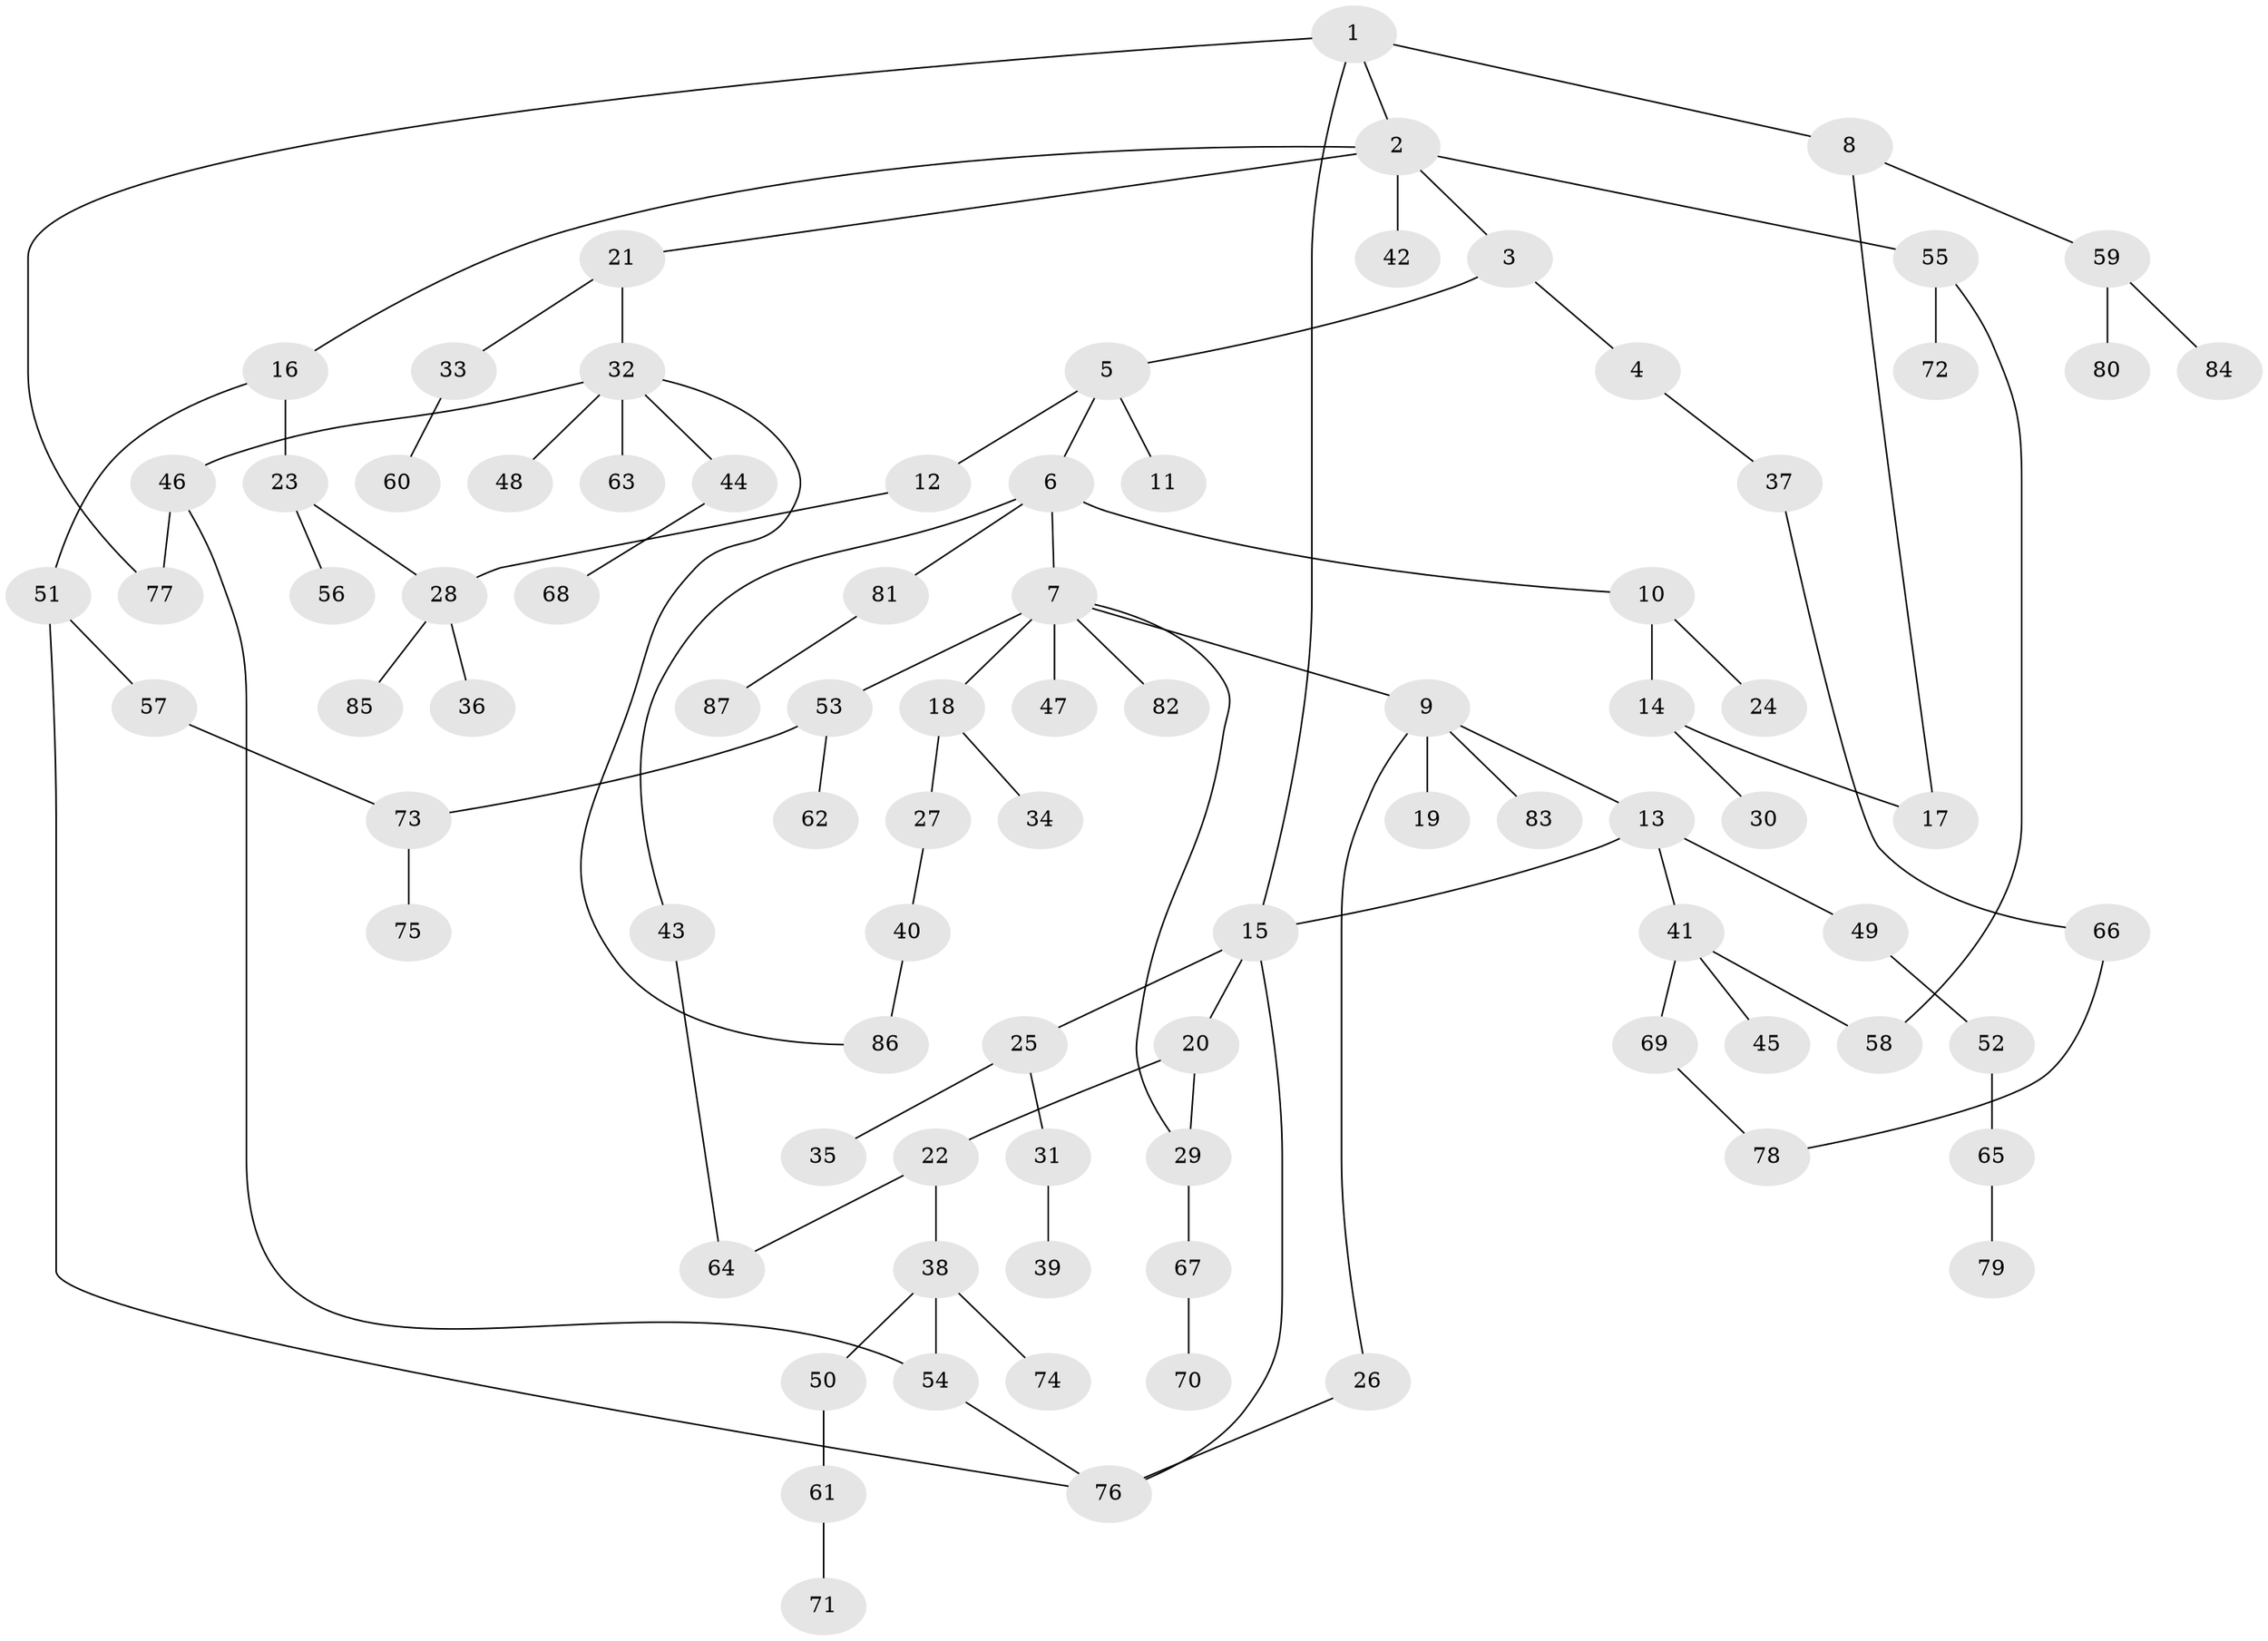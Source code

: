 // coarse degree distribution, {5: 0.05, 7: 0.03333333333333333, 3: 0.2, 2: 0.26666666666666666, 4: 0.06666666666666667, 6: 0.03333333333333333, 1: 0.35}
// Generated by graph-tools (version 1.1) at 2025/23/03/03/25 07:23:34]
// undirected, 87 vertices, 100 edges
graph export_dot {
graph [start="1"]
  node [color=gray90,style=filled];
  1;
  2;
  3;
  4;
  5;
  6;
  7;
  8;
  9;
  10;
  11;
  12;
  13;
  14;
  15;
  16;
  17;
  18;
  19;
  20;
  21;
  22;
  23;
  24;
  25;
  26;
  27;
  28;
  29;
  30;
  31;
  32;
  33;
  34;
  35;
  36;
  37;
  38;
  39;
  40;
  41;
  42;
  43;
  44;
  45;
  46;
  47;
  48;
  49;
  50;
  51;
  52;
  53;
  54;
  55;
  56;
  57;
  58;
  59;
  60;
  61;
  62;
  63;
  64;
  65;
  66;
  67;
  68;
  69;
  70;
  71;
  72;
  73;
  74;
  75;
  76;
  77;
  78;
  79;
  80;
  81;
  82;
  83;
  84;
  85;
  86;
  87;
  1 -- 2;
  1 -- 8;
  1 -- 77;
  1 -- 15;
  2 -- 3;
  2 -- 16;
  2 -- 21;
  2 -- 42;
  2 -- 55;
  3 -- 4;
  3 -- 5;
  4 -- 37;
  5 -- 6;
  5 -- 11;
  5 -- 12;
  6 -- 7;
  6 -- 10;
  6 -- 43;
  6 -- 81;
  7 -- 9;
  7 -- 18;
  7 -- 29;
  7 -- 47;
  7 -- 53;
  7 -- 82;
  8 -- 17;
  8 -- 59;
  9 -- 13;
  9 -- 19;
  9 -- 26;
  9 -- 83;
  10 -- 14;
  10 -- 24;
  12 -- 28;
  13 -- 15;
  13 -- 41;
  13 -- 49;
  14 -- 30;
  14 -- 17;
  15 -- 20;
  15 -- 25;
  15 -- 76;
  16 -- 23;
  16 -- 51;
  18 -- 27;
  18 -- 34;
  20 -- 22;
  20 -- 29;
  21 -- 32;
  21 -- 33;
  22 -- 38;
  22 -- 64;
  23 -- 28;
  23 -- 56;
  25 -- 31;
  25 -- 35;
  26 -- 76;
  27 -- 40;
  28 -- 36;
  28 -- 85;
  29 -- 67;
  31 -- 39;
  32 -- 44;
  32 -- 46;
  32 -- 48;
  32 -- 63;
  32 -- 86;
  33 -- 60;
  37 -- 66;
  38 -- 50;
  38 -- 54;
  38 -- 74;
  40 -- 86;
  41 -- 45;
  41 -- 58;
  41 -- 69;
  43 -- 64;
  44 -- 68;
  46 -- 77;
  46 -- 54;
  49 -- 52;
  50 -- 61;
  51 -- 57;
  51 -- 76;
  52 -- 65;
  53 -- 62;
  53 -- 73;
  54 -- 76;
  55 -- 72;
  55 -- 58;
  57 -- 73;
  59 -- 80;
  59 -- 84;
  61 -- 71;
  65 -- 79;
  66 -- 78;
  67 -- 70;
  69 -- 78;
  73 -- 75;
  81 -- 87;
}
